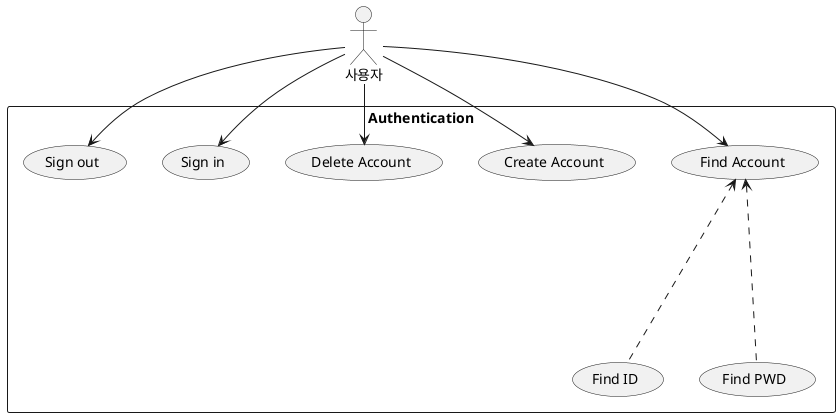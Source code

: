 @startuml authenticaion

actor 사용자 as USER

rectangle Authentication {
    usecase "Create Account" as AUTH_CREATE
    usecase "Delete Account" as AUTH_DELETE

    usecase "Sign in" as AUTH_SIGN_IN
    usecase "Sign out" as AUTH_SIGN_OUT

    usecase "Find Account" as AUTH_FIND
    usecase "Find ID" as AUTH_FIND_ID
    usecase "Find PWD" as AUTH_FIND_PWD

    USER --> AUTH_CREATE
    USER --> AUTH_DELETE
    USER --> AUTH_FIND

    AUTH_FIND_ID ..up..> AUTH_FIND
    AUTH_FIND_PWD ..up..> AUTH_FIND

    USER --> AUTH_SIGN_IN
    USER --> AUTH_SIGN_OUT
}

@enduml